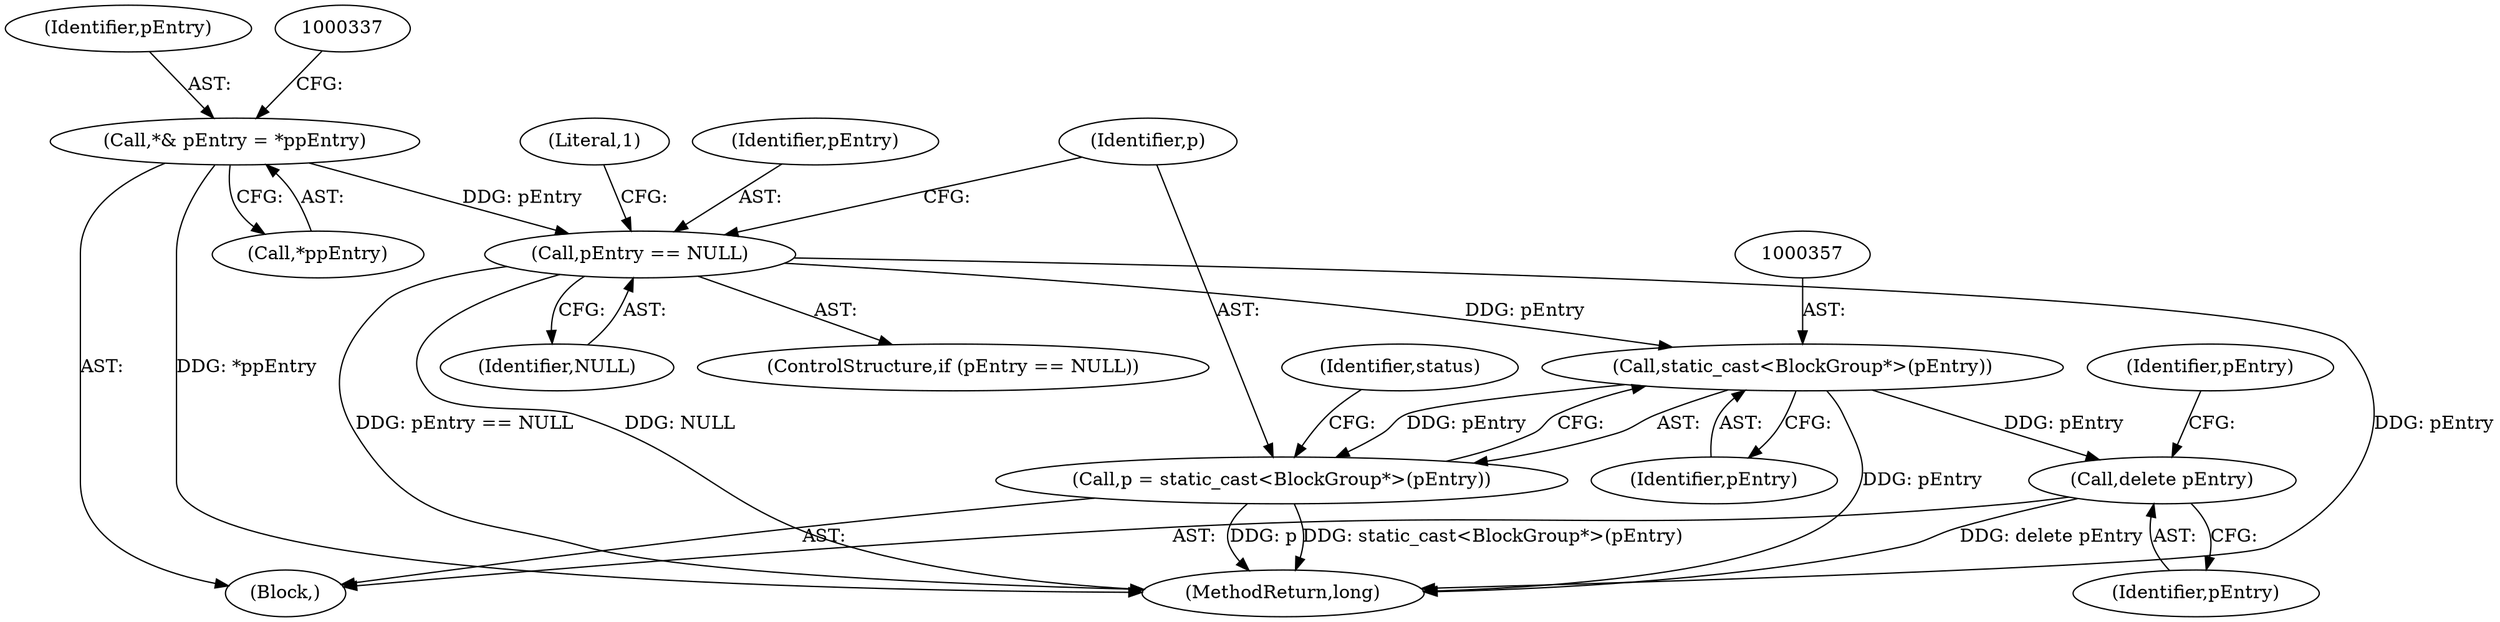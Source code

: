 digraph "0_Android_cc274e2abe8b2a6698a5c47d8aa4bb45f1f9538d_4@pointer" {
"1000348" [label="(Call,pEntry == NULL)"];
"1000332" [label="(Call,*& pEntry = *ppEntry)"];
"1000356" [label="(Call,static_cast<BlockGroup*>(pEntry))"];
"1000354" [label="(Call,p = static_cast<BlockGroup*>(pEntry))"];
"1000372" [label="(Call,delete pEntry)"];
"1000355" [label="(Identifier,p)"];
"1000358" [label="(Identifier,pEntry)"];
"1000361" [label="(Identifier,status)"];
"1000353" [label="(Literal,1)"];
"1000350" [label="(Identifier,NULL)"];
"1000333" [label="(Identifier,pEntry)"];
"1000349" [label="(Identifier,pEntry)"];
"1000334" [label="(Call,*ppEntry)"];
"1000354" [label="(Call,p = static_cast<BlockGroup*>(pEntry))"];
"1000372" [label="(Call,delete pEntry)"];
"1000373" [label="(Identifier,pEntry)"];
"1000375" [label="(Identifier,pEntry)"];
"1000356" [label="(Call,static_cast<BlockGroup*>(pEntry))"];
"1000348" [label="(Call,pEntry == NULL)"];
"1000332" [label="(Call,*& pEntry = *ppEntry)"];
"1000121" [label="(Block,)"];
"1000347" [label="(ControlStructure,if (pEntry == NULL))"];
"1000379" [label="(MethodReturn,long)"];
"1000348" -> "1000347"  [label="AST: "];
"1000348" -> "1000350"  [label="CFG: "];
"1000349" -> "1000348"  [label="AST: "];
"1000350" -> "1000348"  [label="AST: "];
"1000353" -> "1000348"  [label="CFG: "];
"1000355" -> "1000348"  [label="CFG: "];
"1000348" -> "1000379"  [label="DDG: pEntry"];
"1000348" -> "1000379"  [label="DDG: pEntry == NULL"];
"1000348" -> "1000379"  [label="DDG: NULL"];
"1000332" -> "1000348"  [label="DDG: pEntry"];
"1000348" -> "1000356"  [label="DDG: pEntry"];
"1000332" -> "1000121"  [label="AST: "];
"1000332" -> "1000334"  [label="CFG: "];
"1000333" -> "1000332"  [label="AST: "];
"1000334" -> "1000332"  [label="AST: "];
"1000337" -> "1000332"  [label="CFG: "];
"1000332" -> "1000379"  [label="DDG: *ppEntry"];
"1000356" -> "1000354"  [label="AST: "];
"1000356" -> "1000358"  [label="CFG: "];
"1000357" -> "1000356"  [label="AST: "];
"1000358" -> "1000356"  [label="AST: "];
"1000354" -> "1000356"  [label="CFG: "];
"1000356" -> "1000379"  [label="DDG: pEntry"];
"1000356" -> "1000354"  [label="DDG: pEntry"];
"1000356" -> "1000372"  [label="DDG: pEntry"];
"1000354" -> "1000121"  [label="AST: "];
"1000355" -> "1000354"  [label="AST: "];
"1000361" -> "1000354"  [label="CFG: "];
"1000354" -> "1000379"  [label="DDG: static_cast<BlockGroup*>(pEntry)"];
"1000354" -> "1000379"  [label="DDG: p"];
"1000372" -> "1000121"  [label="AST: "];
"1000372" -> "1000373"  [label="CFG: "];
"1000373" -> "1000372"  [label="AST: "];
"1000375" -> "1000372"  [label="CFG: "];
"1000372" -> "1000379"  [label="DDG: delete pEntry"];
}
